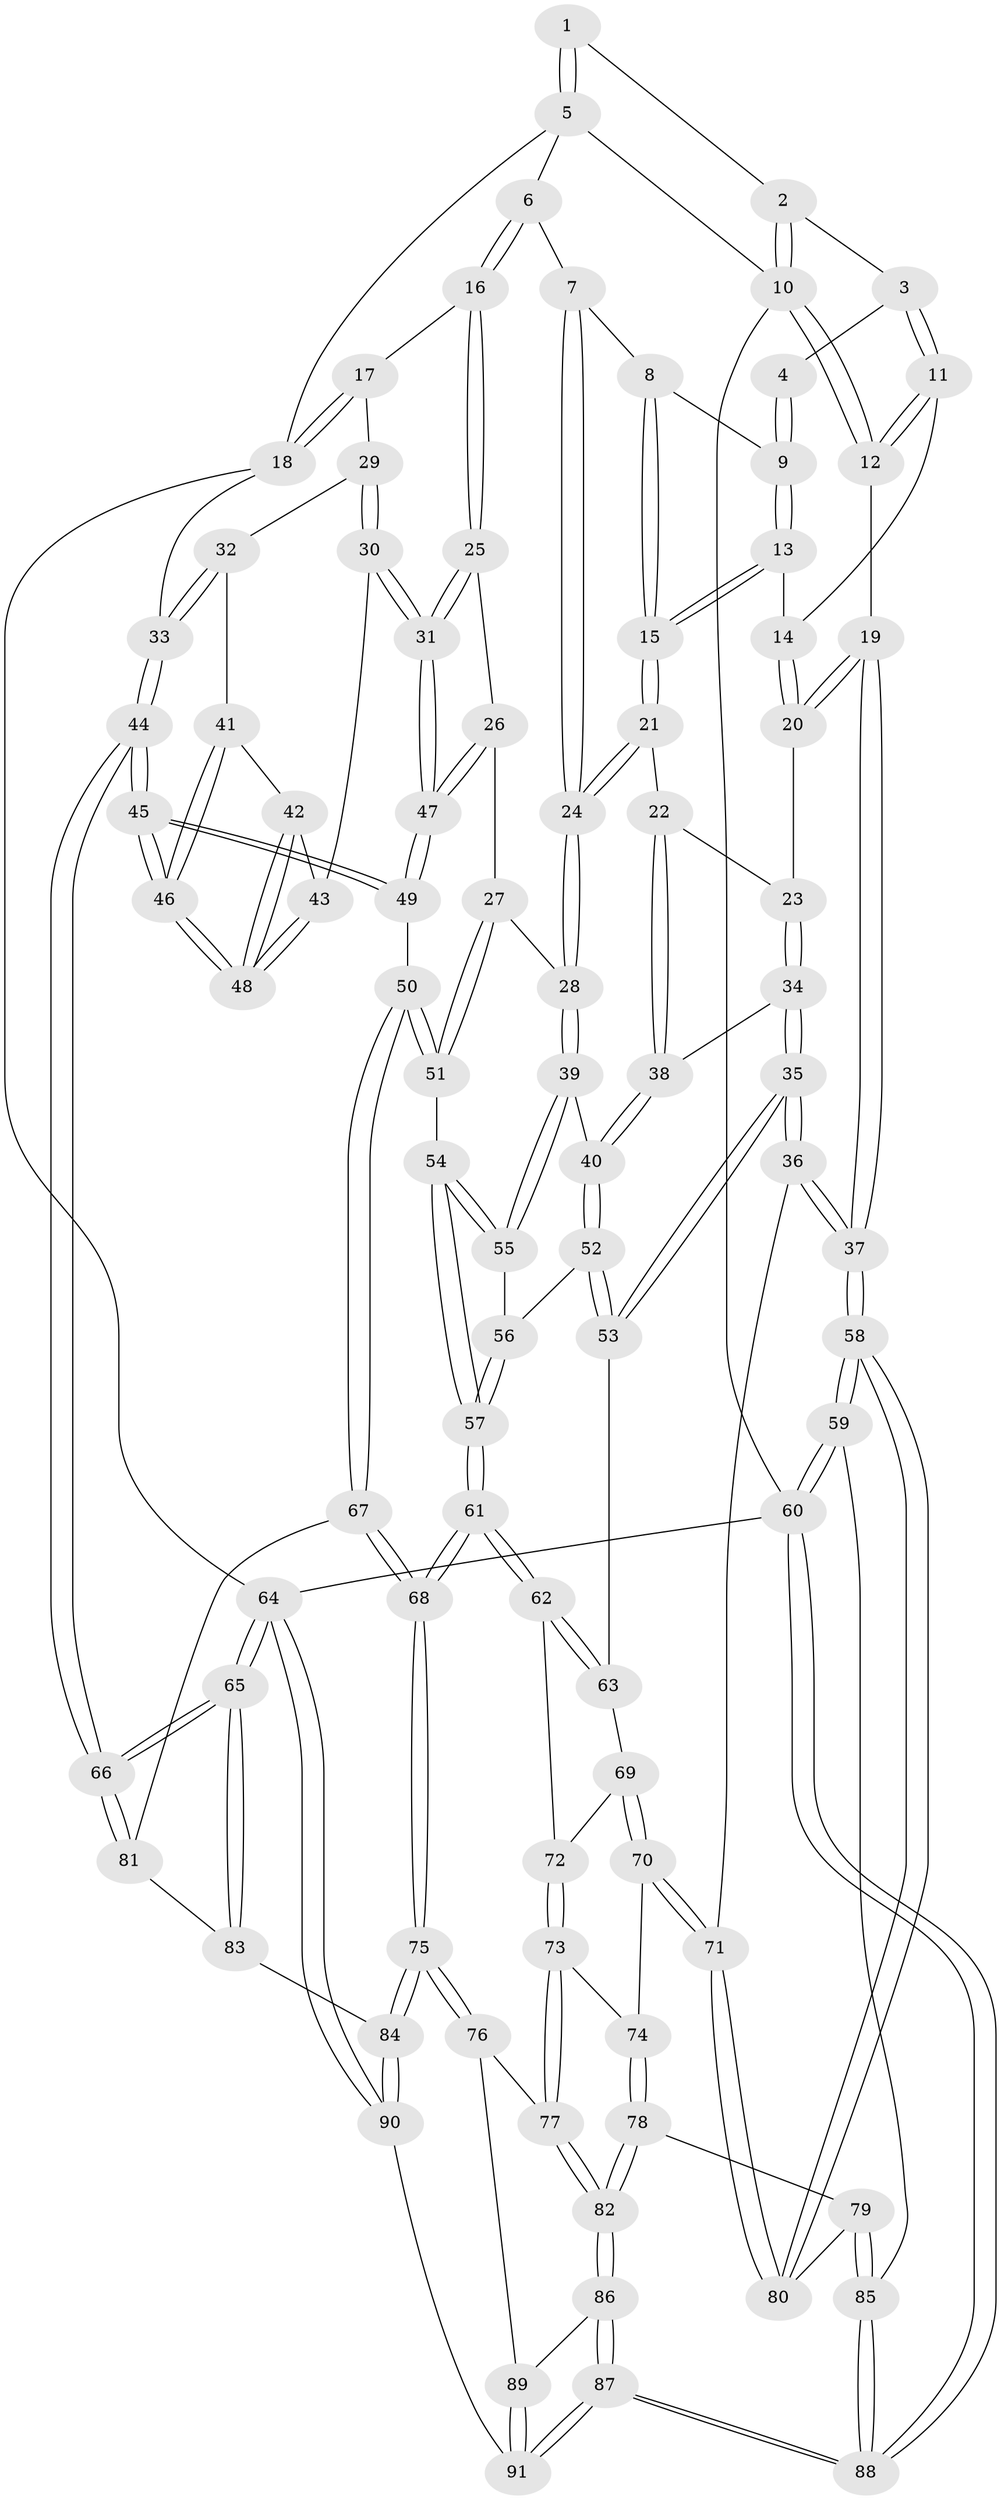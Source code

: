 // Generated by graph-tools (version 1.1) at 2025/17/03/09/25 04:17:19]
// undirected, 91 vertices, 224 edges
graph export_dot {
graph [start="1"]
  node [color=gray90,style=filled];
  1 [pos="+0.5349155022128533+0"];
  2 [pos="+0.08556391596949053+0"];
  3 [pos="+0.1866298886309253+0.1406797803725136"];
  4 [pos="+0.21241869811341074+0.13142316495586828"];
  5 [pos="+0.5613957583888717+0"];
  6 [pos="+0.5837862071411067+0.03238976139479853"];
  7 [pos="+0.47843421110395584+0.18832607310298388"];
  8 [pos="+0.37709516581793956+0.20926015869822437"];
  9 [pos="+0.3234435642004396+0.21090180869510905"];
  10 [pos="+0+0"];
  11 [pos="+0.16935428257902813+0.1576292751310632"];
  12 [pos="+0+0"];
  13 [pos="+0.2438626080644143+0.2752884387300111"];
  14 [pos="+0.16901630860785008+0.24331672606875507"];
  15 [pos="+0.27837545520007234+0.3124770429296324"];
  16 [pos="+0.6773326637283359+0.14459722849863563"];
  17 [pos="+0.788816510684391+0.19083449591972337"];
  18 [pos="+1+0.094363829560797"];
  19 [pos="+0+0.24277394404009475"];
  20 [pos="+0.11630100240440276+0.3071541115816543"];
  21 [pos="+0.29861091642915344+0.34678446586086537"];
  22 [pos="+0.2718156713698262+0.3821895628949682"];
  23 [pos="+0.12533490892757063+0.3491480084426489"];
  24 [pos="+0.4348908916117576+0.3542865753412274"];
  25 [pos="+0.6705720788323041+0.26570168338416417"];
  26 [pos="+0.5506069945278617+0.41190744709201177"];
  27 [pos="+0.5286587151882848+0.41540618076570063"];
  28 [pos="+0.44959129687686045+0.3959806513542854"];
  29 [pos="+0.8633323111752007+0.34494437606135087"];
  30 [pos="+0.718690982958233+0.44726546158942915"];
  31 [pos="+0.7163394741134216+0.44752790872374365"];
  32 [pos="+0.9004655738300148+0.36718315546147245"];
  33 [pos="+1+0.3628853839465634"];
  34 [pos="+0.11926584871980389+0.4213394742461875"];
  35 [pos="+0.06696074808972285+0.5387005755455305"];
  36 [pos="+0.04933640873567328+0.5456536436567432"];
  37 [pos="+0+0.542156293091872"];
  38 [pos="+0.2617771535101054+0.43020255743833413"];
  39 [pos="+0.423003745797606+0.46150658413013695"];
  40 [pos="+0.2726818928974907+0.46601160415913795"];
  41 [pos="+0.8925690390347987+0.3949478612599365"];
  42 [pos="+0.8593478181168165+0.45412019475550436"];
  43 [pos="+0.7292814152953297+0.4513297093499863"];
  44 [pos="+1+0.8276149148653703"];
  45 [pos="+1+0.7865729740016579"];
  46 [pos="+0.9759273902417512+0.7156625317907988"];
  47 [pos="+0.6975545134171731+0.469028294799574"];
  48 [pos="+0.8683349963771803+0.5424132191810074"];
  49 [pos="+0.6609653834750451+0.6109678316884904"];
  50 [pos="+0.6605152828352336+0.6111133245009858"];
  51 [pos="+0.5749185336990028+0.55303942537293"];
  52 [pos="+0.24786160373190438+0.5255139481874108"];
  53 [pos="+0.18097450011687757+0.5666654692049178"];
  54 [pos="+0.43124665118056915+0.5343418102740919"];
  55 [pos="+0.42330730128325833+0.46968702597808704"];
  56 [pos="+0.28237418103915274+0.5404558949069604"];
  57 [pos="+0.4005656699329989+0.6161398862925391"];
  58 [pos="+0+0.7497884096589892"];
  59 [pos="+0+0.9585877084791855"];
  60 [pos="+0+1"];
  61 [pos="+0.40095028465143845+0.6327524684975484"];
  62 [pos="+0.3959781206748002+0.6348549206276732"];
  63 [pos="+0.1931162270193516+0.5877375782892964"];
  64 [pos="+1+1"];
  65 [pos="+1+0.9079924062800778"];
  66 [pos="+1+0.8663828401384994"];
  67 [pos="+0.5222687699979577+0.7446802027168508"];
  68 [pos="+0.5089040017417668+0.7488298297816555"];
  69 [pos="+0.22112365484808377+0.6599104367161877"];
  70 [pos="+0.21331184256132352+0.6845151892827906"];
  71 [pos="+0.09850327571180745+0.7173668569921904"];
  72 [pos="+0.3267628813446072+0.6753426696020193"];
  73 [pos="+0.28528421429300677+0.8000838195384653"];
  74 [pos="+0.21553700456244154+0.7017352996084689"];
  75 [pos="+0.47616091378433945+0.807443631381075"];
  76 [pos="+0.42114035050234794+0.8259703945060592"];
  77 [pos="+0.2864783440149885+0.8099196924165647"];
  78 [pos="+0.12377945398977303+0.8268676198546688"];
  79 [pos="+0.11752673093326282+0.8261063147738611"];
  80 [pos="+0.0889425071522356+0.7941783343648866"];
  81 [pos="+0.6585564872393188+0.8332569414487501"];
  82 [pos="+0.22542509543061065+0.865147386335963"];
  83 [pos="+0.6095097436527923+0.9462842430667929"];
  84 [pos="+0.5377109079526904+0.997751789092397"];
  85 [pos="+0.06039062879839785+0.9274064888321742"];
  86 [pos="+0.2605187350019067+1"];
  87 [pos="+0.25327066317369756+1"];
  88 [pos="+0.22720275032227924+1"];
  89 [pos="+0.39114277588807406+0.8838644185466493"];
  90 [pos="+0.5033704904837579+1"];
  91 [pos="+0.45639078082341283+1"];
  1 -- 2;
  1 -- 5;
  1 -- 5;
  2 -- 3;
  2 -- 10;
  2 -- 10;
  3 -- 4;
  3 -- 11;
  3 -- 11;
  4 -- 9;
  4 -- 9;
  5 -- 6;
  5 -- 10;
  5 -- 18;
  6 -- 7;
  6 -- 16;
  6 -- 16;
  7 -- 8;
  7 -- 24;
  7 -- 24;
  8 -- 9;
  8 -- 15;
  8 -- 15;
  9 -- 13;
  9 -- 13;
  10 -- 12;
  10 -- 12;
  10 -- 60;
  11 -- 12;
  11 -- 12;
  11 -- 14;
  12 -- 19;
  13 -- 14;
  13 -- 15;
  13 -- 15;
  14 -- 20;
  14 -- 20;
  15 -- 21;
  15 -- 21;
  16 -- 17;
  16 -- 25;
  16 -- 25;
  17 -- 18;
  17 -- 18;
  17 -- 29;
  18 -- 33;
  18 -- 64;
  19 -- 20;
  19 -- 20;
  19 -- 37;
  19 -- 37;
  20 -- 23;
  21 -- 22;
  21 -- 24;
  21 -- 24;
  22 -- 23;
  22 -- 38;
  22 -- 38;
  23 -- 34;
  23 -- 34;
  24 -- 28;
  24 -- 28;
  25 -- 26;
  25 -- 31;
  25 -- 31;
  26 -- 27;
  26 -- 47;
  26 -- 47;
  27 -- 28;
  27 -- 51;
  27 -- 51;
  28 -- 39;
  28 -- 39;
  29 -- 30;
  29 -- 30;
  29 -- 32;
  30 -- 31;
  30 -- 31;
  30 -- 43;
  31 -- 47;
  31 -- 47;
  32 -- 33;
  32 -- 33;
  32 -- 41;
  33 -- 44;
  33 -- 44;
  34 -- 35;
  34 -- 35;
  34 -- 38;
  35 -- 36;
  35 -- 36;
  35 -- 53;
  35 -- 53;
  36 -- 37;
  36 -- 37;
  36 -- 71;
  37 -- 58;
  37 -- 58;
  38 -- 40;
  38 -- 40;
  39 -- 40;
  39 -- 55;
  39 -- 55;
  40 -- 52;
  40 -- 52;
  41 -- 42;
  41 -- 46;
  41 -- 46;
  42 -- 43;
  42 -- 48;
  42 -- 48;
  43 -- 48;
  43 -- 48;
  44 -- 45;
  44 -- 45;
  44 -- 66;
  44 -- 66;
  45 -- 46;
  45 -- 46;
  45 -- 49;
  45 -- 49;
  46 -- 48;
  46 -- 48;
  47 -- 49;
  47 -- 49;
  49 -- 50;
  50 -- 51;
  50 -- 51;
  50 -- 67;
  50 -- 67;
  51 -- 54;
  52 -- 53;
  52 -- 53;
  52 -- 56;
  53 -- 63;
  54 -- 55;
  54 -- 55;
  54 -- 57;
  54 -- 57;
  55 -- 56;
  56 -- 57;
  56 -- 57;
  57 -- 61;
  57 -- 61;
  58 -- 59;
  58 -- 59;
  58 -- 80;
  58 -- 80;
  59 -- 60;
  59 -- 60;
  59 -- 85;
  60 -- 88;
  60 -- 88;
  60 -- 64;
  61 -- 62;
  61 -- 62;
  61 -- 68;
  61 -- 68;
  62 -- 63;
  62 -- 63;
  62 -- 72;
  63 -- 69;
  64 -- 65;
  64 -- 65;
  64 -- 90;
  64 -- 90;
  65 -- 66;
  65 -- 66;
  65 -- 83;
  65 -- 83;
  66 -- 81;
  66 -- 81;
  67 -- 68;
  67 -- 68;
  67 -- 81;
  68 -- 75;
  68 -- 75;
  69 -- 70;
  69 -- 70;
  69 -- 72;
  70 -- 71;
  70 -- 71;
  70 -- 74;
  71 -- 80;
  71 -- 80;
  72 -- 73;
  72 -- 73;
  73 -- 74;
  73 -- 77;
  73 -- 77;
  74 -- 78;
  74 -- 78;
  75 -- 76;
  75 -- 76;
  75 -- 84;
  75 -- 84;
  76 -- 77;
  76 -- 89;
  77 -- 82;
  77 -- 82;
  78 -- 79;
  78 -- 82;
  78 -- 82;
  79 -- 80;
  79 -- 85;
  79 -- 85;
  81 -- 83;
  82 -- 86;
  82 -- 86;
  83 -- 84;
  84 -- 90;
  84 -- 90;
  85 -- 88;
  85 -- 88;
  86 -- 87;
  86 -- 87;
  86 -- 89;
  87 -- 88;
  87 -- 88;
  87 -- 91;
  87 -- 91;
  89 -- 91;
  89 -- 91;
  90 -- 91;
}
